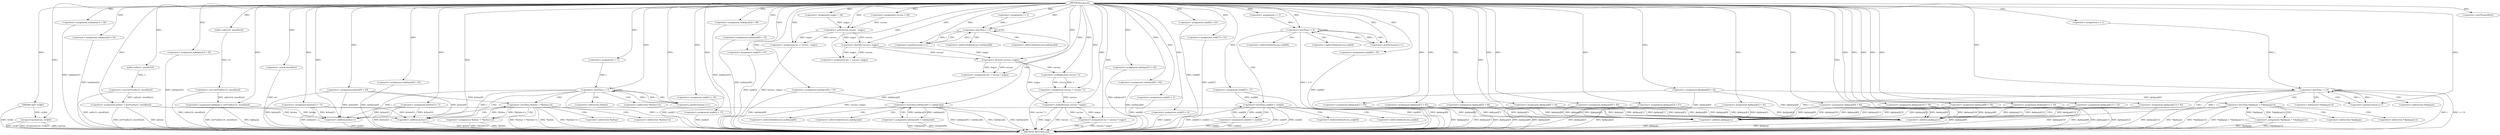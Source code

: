 digraph xcsjxcou {  
"5349555781376190006" [label = "(METHOD,xcsjxcou)" ]
"5349555781376190350" [label = "(METHOD_RETURN,void)" ]
"5349555781376190007" [label = "(PARAM,char* ricdjtt)" ]
"5349555781376190013" [label = "(<operator>.assignment,tadelqcm[0] = 70)" ]
"5349555781376190018" [label = "(strcpy,strcpy(samcao, ricdjtt))" ]
"5349555781376190021" [label = "(<operator>.assignment,tadelqcm[1] = 58)" ]
"5349555781376190027" [label = "(<operator>.assignment,tadelqcm[2] = 81)" ]
"5349555781376190032" [label = "(<operator>.assignment,urph[0] = 27)" ]
"5349555781376190037" [label = "(<operator>.assignment,ljcbme = (int*)calloc(3, sizeof(int)))" ]
"5349555781376190039" [label = "(<operator>.cast,(int*)calloc(3, sizeof(int)))" ]
"5349555781376190041" [label = "(calloc,calloc(3, sizeof(int)))" ]
"5349555781376190043" [label = "(<operator>.sizeOf,sizeof(int))" ]
"5349555781376190045" [label = "(<operator>.assignment,ljcbme[0] = 10)" ]
"5349555781376190050" [label = "(<operator>.assignment,tadelqcm[3] = 95)" ]
"5349555781376190055" [label = "(<operator>.assignment,ljcbme[1] = 71)" ]
"5349555781376190060" [label = "(<operator>.assignment,dpdqygrj = (int*)calloc(14, sizeof(int)))" ]
"5349555781376190062" [label = "(<operator>.cast,(int*)calloc(14, sizeof(int)))" ]
"5349555781376190064" [label = "(calloc,calloc(14, sizeof(int)))" ]
"5349555781376190066" [label = "(<operator>.sizeOf,sizeof(int))" ]
"5349555781376190068" [label = "(<operator>.assignment,tadelqcm[4] = 45)" ]
"5349555781376190073" [label = "(<operator>.assignment,ljcbme[2] = 5)" ]
"5349555781376190078" [label = "(<operator>.assignment,urph[1] = 54)" ]
"5349555781376190083" [label = "(<operator>.assignment,urph[2] = 37)" ]
"5349555781376190090" [label = "(<operator>.assignment,i = 1)" ]
"5349555781376190093" [label = "(<operator>.lessThan,i < 3)" ]
"5349555781376190096" [label = "(<operator>.postIncrement,i++)" ]
"5349555781376190100" [label = "(<operator>.lessThan,*ljcbme < *(ljcbme+i))" ]
"5349555781376190104" [label = "(<operator>.addition,ljcbme+i)" ]
"5349555781376190108" [label = "(<operator>.assignment,*ljcbme = *(ljcbme+i))" ]
"5349555781376190112" [label = "(<operator>.addition,ljcbme+i)" ]
"5349555781376190116" [label = "(<operator>.assignment,vavuxa = 40)" ]
"5349555781376190119" [label = "(<operator>.assignment,dpdqygrj[0] = 43)" ]
"5349555781376190124" [label = "(<operator>.assignment,tadelqcm[5] = 59)" ]
"5349555781376190130" [label = "(<operator>.assignment,osqjye = 18)" ]
"5349555781376190133" [label = "(<operator>.assignment,tadelqcm[6] = 33)" ]
"5349555781376190138" [label = "(<operator>.assignment,urph[3] = 47)" ]
"5349555781376190144" [label = "(<operator>.assignment,lyy = vavuxa - osqjye)" ]
"5349555781376190146" [label = "(<operator>.subtraction,vavuxa - osqjye)" ]
"5349555781376190149" [label = "(<operator>.assignment,dpdqygrj[1] = 85)" ]
"5349555781376190154" [label = "(<operator>.assignment,tadelqcm[7] = 62)" ]
"5349555781376190159" [label = "(<operator>.assignment,lyy = vavuxa / osqjye)" ]
"5349555781376190161" [label = "(<operator>.division,vavuxa / osqjye)" ]
"5349555781376190164" [label = "(<operator>.assignment,dpdqygrj[2] = 32)" ]
"5349555781376190169" [label = "(<operator>.assignment,dpdqygrj[3] = 27)" ]
"5349555781376190174" [label = "(<operator>.assignment,tadelqcm[8] = 60)" ]
"5349555781376190181" [label = "(<operator>.assignment,i = 1)" ]
"5349555781376190184" [label = "(<operator>.lessThan,i < 9)" ]
"5349555781376190187" [label = "(<operator>.postIncrement,i++)" ]
"5349555781376190191" [label = "(<operator>.lessThan,tadelqcm[0] < tadelqcm[i])" ]
"5349555781376190199" [label = "(<operator>.assignment,tadelqcm[0] = tadelqcm[i])" ]
"5349555781376190206" [label = "(<operator>.assignment,urph[4] = 3)" ]
"5349555781376190211" [label = "(<operator>.assignment,urph[5] = 6)" ]
"5349555781376190216" [label = "(<operator>.assignment,lyy = vavuxa / osqjye)" ]
"5349555781376190218" [label = "(<operator>.division,vavuxa / osqjye)" ]
"5349555781376190221" [label = "(<operator>.assignment,dpdqygrj[4] = 82)" ]
"5349555781376190226" [label = "(<operator>.assignment,urph[6] = 43)" ]
"5349555781376190231" [label = "(<operator>.assignment,vavuxa = vavuxa * 2)" ]
"5349555781376190233" [label = "(<operator>.multiplication,vavuxa * 2)" ]
"5349555781376190236" [label = "(<operator>.assignment,urph[7] = 23)" ]
"5349555781376190241" [label = "(<operator>.assignment,lyy = vavuxa * osqjye)" ]
"5349555781376190243" [label = "(<operator>.multiplication,vavuxa * osqjye)" ]
"5349555781376190246" [label = "(<operator>.assignment,dpdqygrj[5] = 60)" ]
"5349555781376190251" [label = "(<operator>.assignment,urph[8] = 78)" ]
"5349555781376190258" [label = "(<operator>.assignment,i = 1)" ]
"5349555781376190261" [label = "(<operator>.lessThan,i < 9)" ]
"5349555781376190264" [label = "(<operator>.postIncrement,i++)" ]
"5349555781376190268" [label = "(<operator>.lessThan,urph[0] < urph[i])" ]
"5349555781376190276" [label = "(<operator>.assignment,urph[0] = urph[i])" ]
"5349555781376190283" [label = "(<operator>.assignment,dpdqygrj[6] = 10)" ]
"5349555781376190288" [label = "(<operator>.assignment,dpdqygrj[7] = 62)" ]
"5349555781376190293" [label = "(<operator>.assignment,dpdqygrj[8] = 19)" ]
"5349555781376190298" [label = "(<operator>.assignment,dpdqygrj[9] = 84)" ]
"5349555781376190303" [label = "(<operator>.assignment,dpdqygrj[10] = 79)" ]
"5349555781376190308" [label = "(<operator>.assignment,dpdqygrj[11] = 16)" ]
"5349555781376190313" [label = "(<operator>.assignment,dpdqygrj[12] = 33)" ]
"5349555781376190318" [label = "(<operator>.assignment,dpdqygrj[13] = 92)" ]
"5349555781376190325" [label = "(<operator>.assignment,i = 1)" ]
"5349555781376190328" [label = "(<operator>.lessThan,i < 14)" ]
"5349555781376190331" [label = "(<operator>.postIncrement,i++)" ]
"5349555781376190335" [label = "(<operator>.lessThan,*dpdqygrj < *(dpdqygrj+i))" ]
"5349555781376190339" [label = "(<operator>.addition,dpdqygrj+i)" ]
"5349555781376190343" [label = "(<operator>.assignment,*dpdqygrj = *(dpdqygrj+i))" ]
"5349555781376190347" [label = "(<operator>.addition,dpdqygrj+i)" ]
"5349555781376190101" [label = "(<operator>.indirection,*ljcbme)" ]
"5349555781376190103" [label = "(<operator>.indirection,*(ljcbme+i))" ]
"5349555781376190109" [label = "(<operator>.indirection,*ljcbme)" ]
"5349555781376190111" [label = "(<operator>.indirection,*(ljcbme+i))" ]
"5349555781376190192" [label = "(<operator>.indirectIndexAccess,tadelqcm[0])" ]
"5349555781376190195" [label = "(<operator>.indirectIndexAccess,tadelqcm[i])" ]
"5349555781376190200" [label = "(<operator>.indirectIndexAccess,tadelqcm[0])" ]
"5349555781376190203" [label = "(<operator>.indirectIndexAccess,tadelqcm[i])" ]
"5349555781376190269" [label = "(<operator>.indirectIndexAccess,urph[0])" ]
"5349555781376190272" [label = "(<operator>.indirectIndexAccess,urph[i])" ]
"5349555781376190277" [label = "(<operator>.indirectIndexAccess,urph[0])" ]
"5349555781376190280" [label = "(<operator>.indirectIndexAccess,urph[i])" ]
"5349555781376190336" [label = "(<operator>.indirection,*dpdqygrj)" ]
"5349555781376190338" [label = "(<operator>.indirection,*(dpdqygrj+i))" ]
"5349555781376190344" [label = "(<operator>.indirection,*dpdqygrj)" ]
"5349555781376190346" [label = "(<operator>.indirection,*(dpdqygrj+i))" ]
  "5349555781376190246" -> "5349555781376190350"  [ label = "DDG: dpdqygrj[5]"] 
  "5349555781376190032" -> "5349555781376190350"  [ label = "DDG: urph[0]"] 
  "5349555781376190007" -> "5349555781376190350"  [ label = "DDG: ricdjtt"] 
  "5349555781376190124" -> "5349555781376190350"  [ label = "DDG: tadelqcm[5]"] 
  "5349555781376190144" -> "5349555781376190350"  [ label = "DDG: vavuxa - osqjye"] 
  "5349555781376190343" -> "5349555781376190350"  [ label = "DDG: *dpdqygrj"] 
  "5349555781376190206" -> "5349555781376190350"  [ label = "DDG: urph[4]"] 
  "5349555781376190288" -> "5349555781376190350"  [ label = "DDG: dpdqygrj[7]"] 
  "5349555781376190112" -> "5349555781376190350"  [ label = "DDG: ljcbme"] 
  "5349555781376190060" -> "5349555781376190350"  [ label = "DDG: dpdqygrj"] 
  "5349555781376190313" -> "5349555781376190350"  [ label = "DDG: dpdqygrj[12]"] 
  "5349555781376190293" -> "5349555781376190350"  [ label = "DDG: dpdqygrj[8]"] 
  "5349555781376190073" -> "5349555781376190350"  [ label = "DDG: ljcbme[2]"] 
  "5349555781376190191" -> "5349555781376190350"  [ label = "DDG: tadelqcm[0] < tadelqcm[i]"] 
  "5349555781376190211" -> "5349555781376190350"  [ label = "DDG: urph[5]"] 
  "5349555781376190261" -> "5349555781376190350"  [ label = "DDG: i < 9"] 
  "5349555781376190241" -> "5349555781376190350"  [ label = "DDG: lyy"] 
  "5349555781376190039" -> "5349555781376190350"  [ label = "DDG: calloc(3, sizeof(int))"] 
  "5349555781376190154" -> "5349555781376190350"  [ label = "DDG: tadelqcm[7]"] 
  "5349555781376190328" -> "5349555781376190350"  [ label = "DDG: i < 14"] 
  "5349555781376190100" -> "5349555781376190350"  [ label = "DDG: *(ljcbme+i)"] 
  "5349555781376190328" -> "5349555781376190350"  [ label = "DDG: i"] 
  "5349555781376190078" -> "5349555781376190350"  [ label = "DDG: urph[1]"] 
  "5349555781376190251" -> "5349555781376190350"  [ label = "DDG: urph[8]"] 
  "5349555781376190045" -> "5349555781376190350"  [ label = "DDG: ljcbme[0]"] 
  "5349555781376190268" -> "5349555781376190350"  [ label = "DDG: urph[0]"] 
  "5349555781376190308" -> "5349555781376190350"  [ label = "DDG: dpdqygrj[11]"] 
  "5349555781376190104" -> "5349555781376190350"  [ label = "DDG: ljcbme"] 
  "5349555781376190149" -> "5349555781376190350"  [ label = "DDG: dpdqygrj[1]"] 
  "5349555781376190119" -> "5349555781376190350"  [ label = "DDG: dpdqygrj[0]"] 
  "5349555781376190268" -> "5349555781376190350"  [ label = "DDG: urph[i]"] 
  "5349555781376190093" -> "5349555781376190350"  [ label = "DDG: i < 3"] 
  "5349555781376190060" -> "5349555781376190350"  [ label = "DDG: (int*)calloc(14, sizeof(int))"] 
  "5349555781376190018" -> "5349555781376190350"  [ label = "DDG: strcpy(samcao, ricdjtt)"] 
  "5349555781376190174" -> "5349555781376190350"  [ label = "DDG: tadelqcm[8]"] 
  "5349555781376190037" -> "5349555781376190350"  [ label = "DDG: ljcbme"] 
  "5349555781376190335" -> "5349555781376190350"  [ label = "DDG: *dpdqygrj"] 
  "5349555781376190138" -> "5349555781376190350"  [ label = "DDG: urph[3]"] 
  "5349555781376190303" -> "5349555781376190350"  [ label = "DDG: dpdqygrj[10]"] 
  "5349555781376190191" -> "5349555781376190350"  [ label = "DDG: tadelqcm[i]"] 
  "5349555781376190068" -> "5349555781376190350"  [ label = "DDG: tadelqcm[4]"] 
  "5349555781376190243" -> "5349555781376190350"  [ label = "DDG: osqjye"] 
  "5349555781376190055" -> "5349555781376190350"  [ label = "DDG: ljcbme[1]"] 
  "5349555781376190018" -> "5349555781376190350"  [ label = "DDG: samcao"] 
  "5349555781376190283" -> "5349555781376190350"  [ label = "DDG: dpdqygrj[6]"] 
  "5349555781376190169" -> "5349555781376190350"  [ label = "DDG: dpdqygrj[3]"] 
  "5349555781376190318" -> "5349555781376190350"  [ label = "DDG: dpdqygrj[13]"] 
  "5349555781376190347" -> "5349555781376190350"  [ label = "DDG: dpdqygrj"] 
  "5349555781376190013" -> "5349555781376190350"  [ label = "DDG: tadelqcm[0]"] 
  "5349555781376190343" -> "5349555781376190350"  [ label = "DDG: *(dpdqygrj+i)"] 
  "5349555781376190199" -> "5349555781376190350"  [ label = "DDG: tadelqcm[i]"] 
  "5349555781376190191" -> "5349555781376190350"  [ label = "DDG: tadelqcm[0]"] 
  "5349555781376190241" -> "5349555781376190350"  [ label = "DDG: vavuxa * osqjye"] 
  "5349555781376190037" -> "5349555781376190350"  [ label = "DDG: (int*)calloc(3, sizeof(int))"] 
  "5349555781376190335" -> "5349555781376190350"  [ label = "DDG: *(dpdqygrj+i)"] 
  "5349555781376190276" -> "5349555781376190350"  [ label = "DDG: urph[i]"] 
  "5349555781376190108" -> "5349555781376190350"  [ label = "DDG: *(ljcbme+i)"] 
  "5349555781376190231" -> "5349555781376190350"  [ label = "DDG: vavuxa * 2"] 
  "5349555781376190221" -> "5349555781376190350"  [ label = "DDG: dpdqygrj[4]"] 
  "5349555781376190335" -> "5349555781376190350"  [ label = "DDG: *dpdqygrj < *(dpdqygrj+i)"] 
  "5349555781376190108" -> "5349555781376190350"  [ label = "DDG: *ljcbme"] 
  "5349555781376190276" -> "5349555781376190350"  [ label = "DDG: urph[0]"] 
  "5349555781376190066" -> "5349555781376190350"  [ label = "DDG: int"] 
  "5349555781376190298" -> "5349555781376190350"  [ label = "DDG: dpdqygrj[9]"] 
  "5349555781376190021" -> "5349555781376190350"  [ label = "DDG: tadelqcm[1]"] 
  "5349555781376190100" -> "5349555781376190350"  [ label = "DDG: *ljcbme < *(ljcbme+i)"] 
  "5349555781376190268" -> "5349555781376190350"  [ label = "DDG: urph[0] < urph[i]"] 
  "5349555781376190100" -> "5349555781376190350"  [ label = "DDG: *ljcbme"] 
  "5349555781376190236" -> "5349555781376190350"  [ label = "DDG: urph[7]"] 
  "5349555781376190050" -> "5349555781376190350"  [ label = "DDG: tadelqcm[3]"] 
  "5349555781376190133" -> "5349555781376190350"  [ label = "DDG: tadelqcm[6]"] 
  "5349555781376190164" -> "5349555781376190350"  [ label = "DDG: dpdqygrj[2]"] 
  "5349555781376190018" -> "5349555781376190350"  [ label = "DDG: ricdjtt"] 
  "5349555781376190199" -> "5349555781376190350"  [ label = "DDG: tadelqcm[0]"] 
  "5349555781376190062" -> "5349555781376190350"  [ label = "DDG: calloc(14, sizeof(int))"] 
  "5349555781376190243" -> "5349555781376190350"  [ label = "DDG: vavuxa"] 
  "5349555781376190339" -> "5349555781376190350"  [ label = "DDG: dpdqygrj"] 
  "5349555781376190226" -> "5349555781376190350"  [ label = "DDG: urph[6]"] 
  "5349555781376190083" -> "5349555781376190350"  [ label = "DDG: urph[2]"] 
  "5349555781376190027" -> "5349555781376190350"  [ label = "DDG: tadelqcm[2]"] 
  "5349555781376190216" -> "5349555781376190350"  [ label = "DDG: vavuxa / osqjye"] 
  "5349555781376190006" -> "5349555781376190007"  [ label = "DDG: "] 
  "5349555781376190006" -> "5349555781376190013"  [ label = "DDG: "] 
  "5349555781376190006" -> "5349555781376190018"  [ label = "DDG: "] 
  "5349555781376190007" -> "5349555781376190018"  [ label = "DDG: ricdjtt"] 
  "5349555781376190006" -> "5349555781376190021"  [ label = "DDG: "] 
  "5349555781376190006" -> "5349555781376190027"  [ label = "DDG: "] 
  "5349555781376190006" -> "5349555781376190032"  [ label = "DDG: "] 
  "5349555781376190039" -> "5349555781376190037"  [ label = "DDG: calloc(3, sizeof(int))"] 
  "5349555781376190006" -> "5349555781376190037"  [ label = "DDG: "] 
  "5349555781376190041" -> "5349555781376190039"  [ label = "DDG: 3"] 
  "5349555781376190006" -> "5349555781376190041"  [ label = "DDG: "] 
  "5349555781376190006" -> "5349555781376190043"  [ label = "DDG: "] 
  "5349555781376190006" -> "5349555781376190045"  [ label = "DDG: "] 
  "5349555781376190006" -> "5349555781376190050"  [ label = "DDG: "] 
  "5349555781376190006" -> "5349555781376190055"  [ label = "DDG: "] 
  "5349555781376190062" -> "5349555781376190060"  [ label = "DDG: calloc(14, sizeof(int))"] 
  "5349555781376190006" -> "5349555781376190060"  [ label = "DDG: "] 
  "5349555781376190064" -> "5349555781376190062"  [ label = "DDG: 14"] 
  "5349555781376190006" -> "5349555781376190064"  [ label = "DDG: "] 
  "5349555781376190006" -> "5349555781376190066"  [ label = "DDG: "] 
  "5349555781376190006" -> "5349555781376190068"  [ label = "DDG: "] 
  "5349555781376190006" -> "5349555781376190073"  [ label = "DDG: "] 
  "5349555781376190006" -> "5349555781376190078"  [ label = "DDG: "] 
  "5349555781376190006" -> "5349555781376190083"  [ label = "DDG: "] 
  "5349555781376190006" -> "5349555781376190090"  [ label = "DDG: "] 
  "5349555781376190090" -> "5349555781376190093"  [ label = "DDG: i"] 
  "5349555781376190096" -> "5349555781376190093"  [ label = "DDG: i"] 
  "5349555781376190006" -> "5349555781376190093"  [ label = "DDG: "] 
  "5349555781376190006" -> "5349555781376190096"  [ label = "DDG: "] 
  "5349555781376190093" -> "5349555781376190096"  [ label = "DDG: i"] 
  "5349555781376190045" -> "5349555781376190100"  [ label = "DDG: ljcbme[0]"] 
  "5349555781376190108" -> "5349555781376190100"  [ label = "DDG: *ljcbme"] 
  "5349555781376190073" -> "5349555781376190104"  [ label = "DDG: ljcbme[2]"] 
  "5349555781376190045" -> "5349555781376190104"  [ label = "DDG: ljcbme[0]"] 
  "5349555781376190037" -> "5349555781376190104"  [ label = "DDG: ljcbme"] 
  "5349555781376190055" -> "5349555781376190104"  [ label = "DDG: ljcbme[1]"] 
  "5349555781376190006" -> "5349555781376190104"  [ label = "DDG: "] 
  "5349555781376190093" -> "5349555781376190104"  [ label = "DDG: i"] 
  "5349555781376190100" -> "5349555781376190108"  [ label = "DDG: *(ljcbme+i)"] 
  "5349555781376190073" -> "5349555781376190112"  [ label = "DDG: ljcbme[2]"] 
  "5349555781376190045" -> "5349555781376190112"  [ label = "DDG: ljcbme[0]"] 
  "5349555781376190055" -> "5349555781376190112"  [ label = "DDG: ljcbme[1]"] 
  "5349555781376190006" -> "5349555781376190112"  [ label = "DDG: "] 
  "5349555781376190037" -> "5349555781376190112"  [ label = "DDG: ljcbme"] 
  "5349555781376190093" -> "5349555781376190112"  [ label = "DDG: i"] 
  "5349555781376190006" -> "5349555781376190116"  [ label = "DDG: "] 
  "5349555781376190006" -> "5349555781376190119"  [ label = "DDG: "] 
  "5349555781376190006" -> "5349555781376190124"  [ label = "DDG: "] 
  "5349555781376190006" -> "5349555781376190130"  [ label = "DDG: "] 
  "5349555781376190006" -> "5349555781376190133"  [ label = "DDG: "] 
  "5349555781376190006" -> "5349555781376190138"  [ label = "DDG: "] 
  "5349555781376190146" -> "5349555781376190144"  [ label = "DDG: vavuxa"] 
  "5349555781376190146" -> "5349555781376190144"  [ label = "DDG: osqjye"] 
  "5349555781376190006" -> "5349555781376190144"  [ label = "DDG: "] 
  "5349555781376190116" -> "5349555781376190146"  [ label = "DDG: vavuxa"] 
  "5349555781376190006" -> "5349555781376190146"  [ label = "DDG: "] 
  "5349555781376190130" -> "5349555781376190146"  [ label = "DDG: osqjye"] 
  "5349555781376190006" -> "5349555781376190149"  [ label = "DDG: "] 
  "5349555781376190006" -> "5349555781376190154"  [ label = "DDG: "] 
  "5349555781376190161" -> "5349555781376190159"  [ label = "DDG: vavuxa"] 
  "5349555781376190161" -> "5349555781376190159"  [ label = "DDG: osqjye"] 
  "5349555781376190006" -> "5349555781376190159"  [ label = "DDG: "] 
  "5349555781376190146" -> "5349555781376190161"  [ label = "DDG: vavuxa"] 
  "5349555781376190006" -> "5349555781376190161"  [ label = "DDG: "] 
  "5349555781376190146" -> "5349555781376190161"  [ label = "DDG: osqjye"] 
  "5349555781376190006" -> "5349555781376190164"  [ label = "DDG: "] 
  "5349555781376190006" -> "5349555781376190169"  [ label = "DDG: "] 
  "5349555781376190006" -> "5349555781376190174"  [ label = "DDG: "] 
  "5349555781376190006" -> "5349555781376190181"  [ label = "DDG: "] 
  "5349555781376190181" -> "5349555781376190184"  [ label = "DDG: i"] 
  "5349555781376190187" -> "5349555781376190184"  [ label = "DDG: i"] 
  "5349555781376190006" -> "5349555781376190184"  [ label = "DDG: "] 
  "5349555781376190184" -> "5349555781376190187"  [ label = "DDG: i"] 
  "5349555781376190006" -> "5349555781376190187"  [ label = "DDG: "] 
  "5349555781376190013" -> "5349555781376190191"  [ label = "DDG: tadelqcm[0]"] 
  "5349555781376190199" -> "5349555781376190191"  [ label = "DDG: tadelqcm[0]"] 
  "5349555781376190191" -> "5349555781376190199"  [ label = "DDG: tadelqcm[i]"] 
  "5349555781376190006" -> "5349555781376190206"  [ label = "DDG: "] 
  "5349555781376190006" -> "5349555781376190211"  [ label = "DDG: "] 
  "5349555781376190218" -> "5349555781376190216"  [ label = "DDG: vavuxa"] 
  "5349555781376190218" -> "5349555781376190216"  [ label = "DDG: osqjye"] 
  "5349555781376190006" -> "5349555781376190216"  [ label = "DDG: "] 
  "5349555781376190161" -> "5349555781376190218"  [ label = "DDG: vavuxa"] 
  "5349555781376190006" -> "5349555781376190218"  [ label = "DDG: "] 
  "5349555781376190161" -> "5349555781376190218"  [ label = "DDG: osqjye"] 
  "5349555781376190006" -> "5349555781376190221"  [ label = "DDG: "] 
  "5349555781376190006" -> "5349555781376190226"  [ label = "DDG: "] 
  "5349555781376190233" -> "5349555781376190231"  [ label = "DDG: vavuxa"] 
  "5349555781376190233" -> "5349555781376190231"  [ label = "DDG: 2"] 
  "5349555781376190006" -> "5349555781376190231"  [ label = "DDG: "] 
  "5349555781376190218" -> "5349555781376190233"  [ label = "DDG: vavuxa"] 
  "5349555781376190006" -> "5349555781376190233"  [ label = "DDG: "] 
  "5349555781376190006" -> "5349555781376190236"  [ label = "DDG: "] 
  "5349555781376190243" -> "5349555781376190241"  [ label = "DDG: vavuxa"] 
  "5349555781376190243" -> "5349555781376190241"  [ label = "DDG: osqjye"] 
  "5349555781376190006" -> "5349555781376190241"  [ label = "DDG: "] 
  "5349555781376190231" -> "5349555781376190243"  [ label = "DDG: vavuxa"] 
  "5349555781376190006" -> "5349555781376190243"  [ label = "DDG: "] 
  "5349555781376190218" -> "5349555781376190243"  [ label = "DDG: osqjye"] 
  "5349555781376190006" -> "5349555781376190246"  [ label = "DDG: "] 
  "5349555781376190006" -> "5349555781376190251"  [ label = "DDG: "] 
  "5349555781376190006" -> "5349555781376190258"  [ label = "DDG: "] 
  "5349555781376190258" -> "5349555781376190261"  [ label = "DDG: i"] 
  "5349555781376190264" -> "5349555781376190261"  [ label = "DDG: i"] 
  "5349555781376190006" -> "5349555781376190261"  [ label = "DDG: "] 
  "5349555781376190261" -> "5349555781376190264"  [ label = "DDG: i"] 
  "5349555781376190006" -> "5349555781376190264"  [ label = "DDG: "] 
  "5349555781376190032" -> "5349555781376190268"  [ label = "DDG: urph[0]"] 
  "5349555781376190276" -> "5349555781376190268"  [ label = "DDG: urph[0]"] 
  "5349555781376190268" -> "5349555781376190276"  [ label = "DDG: urph[i]"] 
  "5349555781376190006" -> "5349555781376190283"  [ label = "DDG: "] 
  "5349555781376190006" -> "5349555781376190288"  [ label = "DDG: "] 
  "5349555781376190006" -> "5349555781376190293"  [ label = "DDG: "] 
  "5349555781376190006" -> "5349555781376190298"  [ label = "DDG: "] 
  "5349555781376190006" -> "5349555781376190303"  [ label = "DDG: "] 
  "5349555781376190006" -> "5349555781376190308"  [ label = "DDG: "] 
  "5349555781376190006" -> "5349555781376190313"  [ label = "DDG: "] 
  "5349555781376190006" -> "5349555781376190318"  [ label = "DDG: "] 
  "5349555781376190006" -> "5349555781376190325"  [ label = "DDG: "] 
  "5349555781376190331" -> "5349555781376190328"  [ label = "DDG: i"] 
  "5349555781376190325" -> "5349555781376190328"  [ label = "DDG: i"] 
  "5349555781376190006" -> "5349555781376190328"  [ label = "DDG: "] 
  "5349555781376190006" -> "5349555781376190331"  [ label = "DDG: "] 
  "5349555781376190328" -> "5349555781376190331"  [ label = "DDG: i"] 
  "5349555781376190343" -> "5349555781376190335"  [ label = "DDG: *dpdqygrj"] 
  "5349555781376190119" -> "5349555781376190335"  [ label = "DDG: dpdqygrj[0]"] 
  "5349555781376190246" -> "5349555781376190339"  [ label = "DDG: dpdqygrj[5]"] 
  "5349555781376190288" -> "5349555781376190339"  [ label = "DDG: dpdqygrj[7]"] 
  "5349555781376190060" -> "5349555781376190339"  [ label = "DDG: dpdqygrj"] 
  "5349555781376190308" -> "5349555781376190339"  [ label = "DDG: dpdqygrj[11]"] 
  "5349555781376190303" -> "5349555781376190339"  [ label = "DDG: dpdqygrj[10]"] 
  "5349555781376190221" -> "5349555781376190339"  [ label = "DDG: dpdqygrj[4]"] 
  "5349555781376190298" -> "5349555781376190339"  [ label = "DDG: dpdqygrj[9]"] 
  "5349555781376190164" -> "5349555781376190339"  [ label = "DDG: dpdqygrj[2]"] 
  "5349555781376190313" -> "5349555781376190339"  [ label = "DDG: dpdqygrj[12]"] 
  "5349555781376190293" -> "5349555781376190339"  [ label = "DDG: dpdqygrj[8]"] 
  "5349555781376190149" -> "5349555781376190339"  [ label = "DDG: dpdqygrj[1]"] 
  "5349555781376190119" -> "5349555781376190339"  [ label = "DDG: dpdqygrj[0]"] 
  "5349555781376190169" -> "5349555781376190339"  [ label = "DDG: dpdqygrj[3]"] 
  "5349555781376190283" -> "5349555781376190339"  [ label = "DDG: dpdqygrj[6]"] 
  "5349555781376190318" -> "5349555781376190339"  [ label = "DDG: dpdqygrj[13]"] 
  "5349555781376190006" -> "5349555781376190339"  [ label = "DDG: "] 
  "5349555781376190328" -> "5349555781376190339"  [ label = "DDG: i"] 
  "5349555781376190335" -> "5349555781376190343"  [ label = "DDG: *(dpdqygrj+i)"] 
  "5349555781376190246" -> "5349555781376190347"  [ label = "DDG: dpdqygrj[5]"] 
  "5349555781376190288" -> "5349555781376190347"  [ label = "DDG: dpdqygrj[7]"] 
  "5349555781376190308" -> "5349555781376190347"  [ label = "DDG: dpdqygrj[11]"] 
  "5349555781376190303" -> "5349555781376190347"  [ label = "DDG: dpdqygrj[10]"] 
  "5349555781376190318" -> "5349555781376190347"  [ label = "DDG: dpdqygrj[13]"] 
  "5349555781376190221" -> "5349555781376190347"  [ label = "DDG: dpdqygrj[4]"] 
  "5349555781376190298" -> "5349555781376190347"  [ label = "DDG: dpdqygrj[9]"] 
  "5349555781376190164" -> "5349555781376190347"  [ label = "DDG: dpdqygrj[2]"] 
  "5349555781376190313" -> "5349555781376190347"  [ label = "DDG: dpdqygrj[12]"] 
  "5349555781376190293" -> "5349555781376190347"  [ label = "DDG: dpdqygrj[8]"] 
  "5349555781376190149" -> "5349555781376190347"  [ label = "DDG: dpdqygrj[1]"] 
  "5349555781376190119" -> "5349555781376190347"  [ label = "DDG: dpdqygrj[0]"] 
  "5349555781376190169" -> "5349555781376190347"  [ label = "DDG: dpdqygrj[3]"] 
  "5349555781376190283" -> "5349555781376190347"  [ label = "DDG: dpdqygrj[6]"] 
  "5349555781376190006" -> "5349555781376190347"  [ label = "DDG: "] 
  "5349555781376190328" -> "5349555781376190347"  [ label = "DDG: i"] 
  "5349555781376190093" -> "5349555781376190093"  [ label = "CDG: "] 
  "5349555781376190093" -> "5349555781376190104"  [ label = "CDG: "] 
  "5349555781376190093" -> "5349555781376190101"  [ label = "CDG: "] 
  "5349555781376190093" -> "5349555781376190100"  [ label = "CDG: "] 
  "5349555781376190093" -> "5349555781376190103"  [ label = "CDG: "] 
  "5349555781376190093" -> "5349555781376190096"  [ label = "CDG: "] 
  "5349555781376190100" -> "5349555781376190112"  [ label = "CDG: "] 
  "5349555781376190100" -> "5349555781376190109"  [ label = "CDG: "] 
  "5349555781376190100" -> "5349555781376190108"  [ label = "CDG: "] 
  "5349555781376190100" -> "5349555781376190111"  [ label = "CDG: "] 
  "5349555781376190184" -> "5349555781376190195"  [ label = "CDG: "] 
  "5349555781376190184" -> "5349555781376190191"  [ label = "CDG: "] 
  "5349555781376190184" -> "5349555781376190184"  [ label = "CDG: "] 
  "5349555781376190184" -> "5349555781376190187"  [ label = "CDG: "] 
  "5349555781376190184" -> "5349555781376190192"  [ label = "CDG: "] 
  "5349555781376190191" -> "5349555781376190200"  [ label = "CDG: "] 
  "5349555781376190191" -> "5349555781376190203"  [ label = "CDG: "] 
  "5349555781376190191" -> "5349555781376190199"  [ label = "CDG: "] 
  "5349555781376190261" -> "5349555781376190269"  [ label = "CDG: "] 
  "5349555781376190261" -> "5349555781376190268"  [ label = "CDG: "] 
  "5349555781376190261" -> "5349555781376190264"  [ label = "CDG: "] 
  "5349555781376190261" -> "5349555781376190261"  [ label = "CDG: "] 
  "5349555781376190261" -> "5349555781376190272"  [ label = "CDG: "] 
  "5349555781376190268" -> "5349555781376190280"  [ label = "CDG: "] 
  "5349555781376190268" -> "5349555781376190277"  [ label = "CDG: "] 
  "5349555781376190268" -> "5349555781376190276"  [ label = "CDG: "] 
  "5349555781376190328" -> "5349555781376190339"  [ label = "CDG: "] 
  "5349555781376190328" -> "5349555781376190335"  [ label = "CDG: "] 
  "5349555781376190328" -> "5349555781376190328"  [ label = "CDG: "] 
  "5349555781376190328" -> "5349555781376190331"  [ label = "CDG: "] 
  "5349555781376190328" -> "5349555781376190338"  [ label = "CDG: "] 
  "5349555781376190328" -> "5349555781376190336"  [ label = "CDG: "] 
  "5349555781376190335" -> "5349555781376190346"  [ label = "CDG: "] 
  "5349555781376190335" -> "5349555781376190344"  [ label = "CDG: "] 
  "5349555781376190335" -> "5349555781376190347"  [ label = "CDG: "] 
  "5349555781376190335" -> "5349555781376190343"  [ label = "CDG: "] 
}
